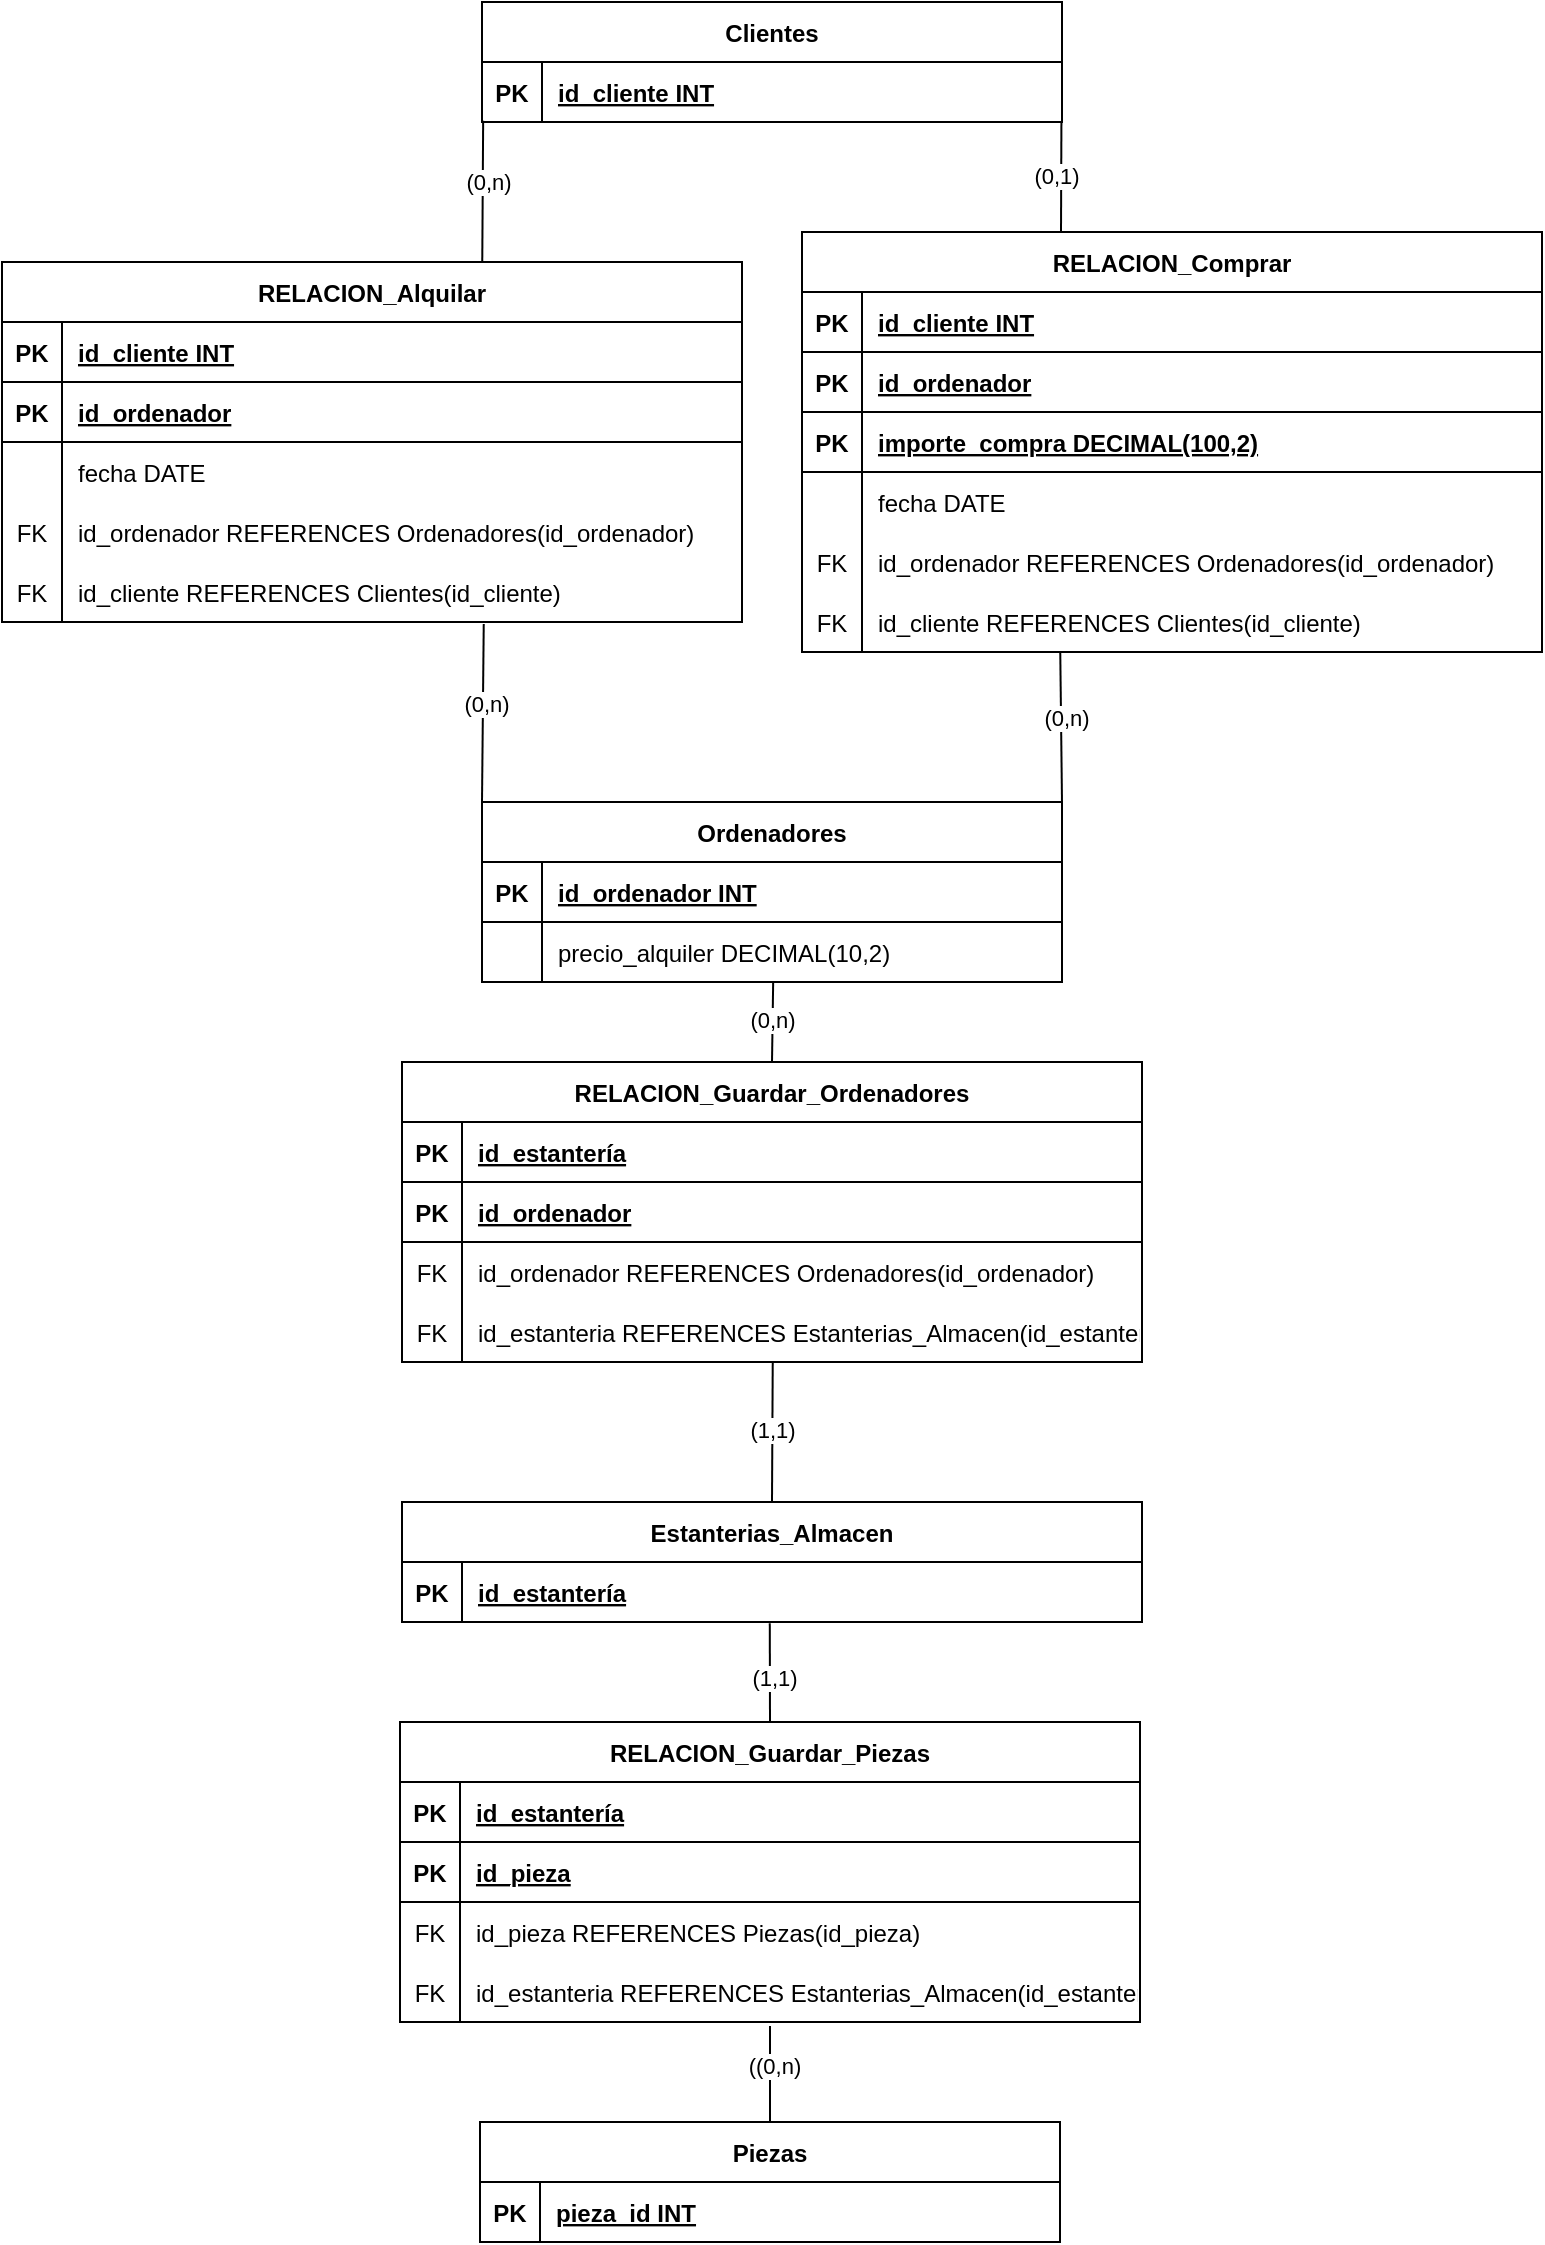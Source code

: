 <mxfile version="25.0.3">
  <diagram name="Página-1" id="g8KxGvYjqqYtCjzmc1vh">
    <mxGraphModel dx="674" dy="1104" grid="1" gridSize="10" guides="1" tooltips="1" connect="1" arrows="1" fold="1" page="1" pageScale="1" pageWidth="827" pageHeight="1169" math="0" shadow="0">
      <root>
        <mxCell id="0" />
        <mxCell id="1" parent="0" />
        <mxCell id="JWumA_KNnI-RMVCOwdaF-70" value="Ordenadores" style="shape=table;startSize=30;container=1;collapsible=1;childLayout=tableLayout;fixedRows=1;rowLines=0;fontStyle=1;align=center;resizeLast=1;" vertex="1" parent="1">
          <mxGeometry x="269" y="420" width="290" height="90" as="geometry" />
        </mxCell>
        <mxCell id="JWumA_KNnI-RMVCOwdaF-71" value="" style="shape=tableRow;horizontal=0;startSize=0;swimlaneHead=0;swimlaneBody=0;fillColor=none;collapsible=0;dropTarget=0;points=[[0,0.5],[1,0.5]];portConstraint=eastwest;strokeColor=inherit;top=0;left=0;right=0;bottom=1;" vertex="1" parent="JWumA_KNnI-RMVCOwdaF-70">
          <mxGeometry y="30" width="290" height="30" as="geometry" />
        </mxCell>
        <mxCell id="JWumA_KNnI-RMVCOwdaF-72" value="PK" style="shape=partialRectangle;overflow=hidden;connectable=0;fillColor=none;strokeColor=inherit;top=0;left=0;bottom=0;right=0;fontStyle=1;" vertex="1" parent="JWumA_KNnI-RMVCOwdaF-71">
          <mxGeometry width="30" height="30" as="geometry">
            <mxRectangle width="30" height="30" as="alternateBounds" />
          </mxGeometry>
        </mxCell>
        <mxCell id="JWumA_KNnI-RMVCOwdaF-73" value="id_ordenador INT" style="shape=partialRectangle;overflow=hidden;connectable=0;fillColor=none;align=left;strokeColor=inherit;top=0;left=0;bottom=0;right=0;spacingLeft=6;fontStyle=5;" vertex="1" parent="JWumA_KNnI-RMVCOwdaF-71">
          <mxGeometry x="30" width="260" height="30" as="geometry">
            <mxRectangle width="260" height="30" as="alternateBounds" />
          </mxGeometry>
        </mxCell>
        <mxCell id="JWumA_KNnI-RMVCOwdaF-167" style="shape=tableRow;horizontal=0;startSize=0;swimlaneHead=0;swimlaneBody=0;fillColor=none;collapsible=0;dropTarget=0;points=[[0,0.5],[1,0.5]];portConstraint=eastwest;strokeColor=inherit;top=0;left=0;right=0;bottom=1;" vertex="1" parent="JWumA_KNnI-RMVCOwdaF-70">
          <mxGeometry y="60" width="290" height="30" as="geometry" />
        </mxCell>
        <mxCell id="JWumA_KNnI-RMVCOwdaF-168" style="shape=partialRectangle;overflow=hidden;connectable=0;fillColor=none;strokeColor=inherit;top=0;left=0;bottom=0;right=0;fontStyle=1;" vertex="1" parent="JWumA_KNnI-RMVCOwdaF-167">
          <mxGeometry width="30" height="30" as="geometry">
            <mxRectangle width="30" height="30" as="alternateBounds" />
          </mxGeometry>
        </mxCell>
        <mxCell id="JWumA_KNnI-RMVCOwdaF-169" value="precio_alquiler DECIMAL(10,2)" style="shape=partialRectangle;overflow=hidden;connectable=0;fillColor=none;align=left;strokeColor=inherit;top=0;left=0;bottom=0;right=0;spacingLeft=6;fontStyle=0;" vertex="1" parent="JWumA_KNnI-RMVCOwdaF-167">
          <mxGeometry x="30" width="260" height="30" as="geometry">
            <mxRectangle width="260" height="30" as="alternateBounds" />
          </mxGeometry>
        </mxCell>
        <mxCell id="JWumA_KNnI-RMVCOwdaF-80" value="Clientes" style="shape=table;startSize=30;container=1;collapsible=1;childLayout=tableLayout;fixedRows=1;rowLines=0;fontStyle=1;align=center;resizeLast=1;" vertex="1" parent="1">
          <mxGeometry x="269" y="20" width="290" height="60" as="geometry" />
        </mxCell>
        <mxCell id="JWumA_KNnI-RMVCOwdaF-81" value="" style="shape=tableRow;horizontal=0;startSize=0;swimlaneHead=0;swimlaneBody=0;fillColor=none;collapsible=0;dropTarget=0;points=[[0,0.5],[1,0.5]];portConstraint=eastwest;strokeColor=inherit;top=0;left=0;right=0;bottom=1;" vertex="1" parent="JWumA_KNnI-RMVCOwdaF-80">
          <mxGeometry y="30" width="290" height="30" as="geometry" />
        </mxCell>
        <mxCell id="JWumA_KNnI-RMVCOwdaF-82" value="PK" style="shape=partialRectangle;overflow=hidden;connectable=0;fillColor=none;strokeColor=inherit;top=0;left=0;bottom=0;right=0;fontStyle=1;" vertex="1" parent="JWumA_KNnI-RMVCOwdaF-81">
          <mxGeometry width="30" height="30" as="geometry">
            <mxRectangle width="30" height="30" as="alternateBounds" />
          </mxGeometry>
        </mxCell>
        <mxCell id="JWumA_KNnI-RMVCOwdaF-83" value="id_cliente INT" style="shape=partialRectangle;overflow=hidden;connectable=0;fillColor=none;align=left;strokeColor=inherit;top=0;left=0;bottom=0;right=0;spacingLeft=6;fontStyle=5;" vertex="1" parent="JWumA_KNnI-RMVCOwdaF-81">
          <mxGeometry x="30" width="260" height="30" as="geometry">
            <mxRectangle width="260" height="30" as="alternateBounds" />
          </mxGeometry>
        </mxCell>
        <mxCell id="JWumA_KNnI-RMVCOwdaF-90" value="RELACION_Comprar" style="shape=table;startSize=30;container=1;collapsible=1;childLayout=tableLayout;fixedRows=1;rowLines=0;fontStyle=1;align=center;resizeLast=1;" vertex="1" parent="1">
          <mxGeometry x="429" y="135" width="370" height="210" as="geometry" />
        </mxCell>
        <mxCell id="JWumA_KNnI-RMVCOwdaF-91" value="" style="shape=tableRow;horizontal=0;startSize=0;swimlaneHead=0;swimlaneBody=0;fillColor=none;collapsible=0;dropTarget=0;points=[[0,0.5],[1,0.5]];portConstraint=eastwest;strokeColor=inherit;top=0;left=0;right=0;bottom=1;" vertex="1" parent="JWumA_KNnI-RMVCOwdaF-90">
          <mxGeometry y="30" width="370" height="30" as="geometry" />
        </mxCell>
        <mxCell id="JWumA_KNnI-RMVCOwdaF-92" value="PK" style="shape=partialRectangle;overflow=hidden;connectable=0;fillColor=none;strokeColor=inherit;top=0;left=0;bottom=0;right=0;fontStyle=1;" vertex="1" parent="JWumA_KNnI-RMVCOwdaF-91">
          <mxGeometry width="30" height="30" as="geometry">
            <mxRectangle width="30" height="30" as="alternateBounds" />
          </mxGeometry>
        </mxCell>
        <mxCell id="JWumA_KNnI-RMVCOwdaF-93" value="id_cliente INT" style="shape=partialRectangle;overflow=hidden;connectable=0;fillColor=none;align=left;strokeColor=inherit;top=0;left=0;bottom=0;right=0;spacingLeft=6;fontStyle=5;" vertex="1" parent="JWumA_KNnI-RMVCOwdaF-91">
          <mxGeometry x="30" width="340" height="30" as="geometry">
            <mxRectangle width="340" height="30" as="alternateBounds" />
          </mxGeometry>
        </mxCell>
        <mxCell id="JWumA_KNnI-RMVCOwdaF-100" style="shape=tableRow;horizontal=0;startSize=0;swimlaneHead=0;swimlaneBody=0;fillColor=none;collapsible=0;dropTarget=0;points=[[0,0.5],[1,0.5]];portConstraint=eastwest;strokeColor=inherit;top=0;left=0;right=0;bottom=1;" vertex="1" parent="JWumA_KNnI-RMVCOwdaF-90">
          <mxGeometry y="60" width="370" height="30" as="geometry" />
        </mxCell>
        <mxCell id="JWumA_KNnI-RMVCOwdaF-101" value="PK" style="shape=partialRectangle;overflow=hidden;connectable=0;fillColor=none;strokeColor=inherit;top=0;left=0;bottom=0;right=0;fontStyle=1;" vertex="1" parent="JWumA_KNnI-RMVCOwdaF-100">
          <mxGeometry width="30" height="30" as="geometry">
            <mxRectangle width="30" height="30" as="alternateBounds" />
          </mxGeometry>
        </mxCell>
        <mxCell id="JWumA_KNnI-RMVCOwdaF-102" value="id_ordenador" style="shape=partialRectangle;overflow=hidden;connectable=0;fillColor=none;align=left;strokeColor=inherit;top=0;left=0;bottom=0;right=0;spacingLeft=6;fontStyle=5;" vertex="1" parent="JWumA_KNnI-RMVCOwdaF-100">
          <mxGeometry x="30" width="340" height="30" as="geometry">
            <mxRectangle width="340" height="30" as="alternateBounds" />
          </mxGeometry>
        </mxCell>
        <mxCell id="JWumA_KNnI-RMVCOwdaF-132" style="shape=tableRow;horizontal=0;startSize=0;swimlaneHead=0;swimlaneBody=0;fillColor=none;collapsible=0;dropTarget=0;points=[[0,0.5],[1,0.5]];portConstraint=eastwest;strokeColor=inherit;top=0;left=0;right=0;bottom=1;" vertex="1" parent="JWumA_KNnI-RMVCOwdaF-90">
          <mxGeometry y="90" width="370" height="30" as="geometry" />
        </mxCell>
        <mxCell id="JWumA_KNnI-RMVCOwdaF-133" value="PK" style="shape=partialRectangle;overflow=hidden;connectable=0;fillColor=none;strokeColor=inherit;top=0;left=0;bottom=0;right=0;fontStyle=1;" vertex="1" parent="JWumA_KNnI-RMVCOwdaF-132">
          <mxGeometry width="30" height="30" as="geometry">
            <mxRectangle width="30" height="30" as="alternateBounds" />
          </mxGeometry>
        </mxCell>
        <mxCell id="JWumA_KNnI-RMVCOwdaF-134" value="importe_compra DECIMAL(100,2)" style="shape=partialRectangle;overflow=hidden;connectable=0;fillColor=none;align=left;strokeColor=inherit;top=0;left=0;bottom=0;right=0;spacingLeft=6;fontStyle=5;" vertex="1" parent="JWumA_KNnI-RMVCOwdaF-132">
          <mxGeometry x="30" width="340" height="30" as="geometry">
            <mxRectangle width="340" height="30" as="alternateBounds" />
          </mxGeometry>
        </mxCell>
        <mxCell id="JWumA_KNnI-RMVCOwdaF-94" value="" style="shape=tableRow;horizontal=0;startSize=0;swimlaneHead=0;swimlaneBody=0;fillColor=none;collapsible=0;dropTarget=0;points=[[0,0.5],[1,0.5]];portConstraint=eastwest;strokeColor=inherit;top=0;left=0;right=0;bottom=0;" vertex="1" parent="JWumA_KNnI-RMVCOwdaF-90">
          <mxGeometry y="120" width="370" height="30" as="geometry" />
        </mxCell>
        <mxCell id="JWumA_KNnI-RMVCOwdaF-95" value="" style="shape=partialRectangle;overflow=hidden;connectable=0;fillColor=none;strokeColor=inherit;top=0;left=0;bottom=0;right=0;" vertex="1" parent="JWumA_KNnI-RMVCOwdaF-94">
          <mxGeometry width="30" height="30" as="geometry">
            <mxRectangle width="30" height="30" as="alternateBounds" />
          </mxGeometry>
        </mxCell>
        <mxCell id="JWumA_KNnI-RMVCOwdaF-96" value="fecha DATE" style="shape=partialRectangle;overflow=hidden;connectable=0;fillColor=none;align=left;strokeColor=inherit;top=0;left=0;bottom=0;right=0;spacingLeft=6;" vertex="1" parent="JWumA_KNnI-RMVCOwdaF-94">
          <mxGeometry x="30" width="340" height="30" as="geometry">
            <mxRectangle width="340" height="30" as="alternateBounds" />
          </mxGeometry>
        </mxCell>
        <mxCell id="JWumA_KNnI-RMVCOwdaF-106" style="shape=tableRow;horizontal=0;startSize=0;swimlaneHead=0;swimlaneBody=0;fillColor=none;collapsible=0;dropTarget=0;points=[[0,0.5],[1,0.5]];portConstraint=eastwest;strokeColor=inherit;top=0;left=0;right=0;bottom=0;" vertex="1" parent="JWumA_KNnI-RMVCOwdaF-90">
          <mxGeometry y="150" width="370" height="30" as="geometry" />
        </mxCell>
        <mxCell id="JWumA_KNnI-RMVCOwdaF-107" value="FK" style="shape=partialRectangle;overflow=hidden;connectable=0;fillColor=none;strokeColor=inherit;top=0;left=0;bottom=0;right=0;" vertex="1" parent="JWumA_KNnI-RMVCOwdaF-106">
          <mxGeometry width="30" height="30" as="geometry">
            <mxRectangle width="30" height="30" as="alternateBounds" />
          </mxGeometry>
        </mxCell>
        <mxCell id="JWumA_KNnI-RMVCOwdaF-108" value="id_ordenador REFERENCES Ordenadores(id_ordenador)" style="shape=partialRectangle;overflow=hidden;connectable=0;fillColor=none;align=left;strokeColor=inherit;top=0;left=0;bottom=0;right=0;spacingLeft=6;" vertex="1" parent="JWumA_KNnI-RMVCOwdaF-106">
          <mxGeometry x="30" width="340" height="30" as="geometry">
            <mxRectangle width="340" height="30" as="alternateBounds" />
          </mxGeometry>
        </mxCell>
        <mxCell id="JWumA_KNnI-RMVCOwdaF-103" style="shape=tableRow;horizontal=0;startSize=0;swimlaneHead=0;swimlaneBody=0;fillColor=none;collapsible=0;dropTarget=0;points=[[0,0.5],[1,0.5]];portConstraint=eastwest;strokeColor=inherit;top=0;left=0;right=0;bottom=0;" vertex="1" parent="JWumA_KNnI-RMVCOwdaF-90">
          <mxGeometry y="180" width="370" height="30" as="geometry" />
        </mxCell>
        <mxCell id="JWumA_KNnI-RMVCOwdaF-104" value="FK" style="shape=partialRectangle;overflow=hidden;connectable=0;fillColor=none;strokeColor=inherit;top=0;left=0;bottom=0;right=0;" vertex="1" parent="JWumA_KNnI-RMVCOwdaF-103">
          <mxGeometry width="30" height="30" as="geometry">
            <mxRectangle width="30" height="30" as="alternateBounds" />
          </mxGeometry>
        </mxCell>
        <mxCell id="JWumA_KNnI-RMVCOwdaF-105" value="id_cliente REFERENCES Clientes(id_cliente)" style="shape=partialRectangle;overflow=hidden;connectable=0;fillColor=none;align=left;strokeColor=inherit;top=0;left=0;bottom=0;right=0;spacingLeft=6;" vertex="1" parent="JWumA_KNnI-RMVCOwdaF-103">
          <mxGeometry x="30" width="340" height="30" as="geometry">
            <mxRectangle width="340" height="30" as="alternateBounds" />
          </mxGeometry>
        </mxCell>
        <mxCell id="JWumA_KNnI-RMVCOwdaF-109" value="RELACION_Alquilar" style="shape=table;startSize=30;container=1;collapsible=1;childLayout=tableLayout;fixedRows=1;rowLines=0;fontStyle=1;align=center;resizeLast=1;" vertex="1" parent="1">
          <mxGeometry x="29" y="150" width="370" height="180" as="geometry" />
        </mxCell>
        <mxCell id="JWumA_KNnI-RMVCOwdaF-110" value="" style="shape=tableRow;horizontal=0;startSize=0;swimlaneHead=0;swimlaneBody=0;fillColor=none;collapsible=0;dropTarget=0;points=[[0,0.5],[1,0.5]];portConstraint=eastwest;strokeColor=inherit;top=0;left=0;right=0;bottom=1;" vertex="1" parent="JWumA_KNnI-RMVCOwdaF-109">
          <mxGeometry y="30" width="370" height="30" as="geometry" />
        </mxCell>
        <mxCell id="JWumA_KNnI-RMVCOwdaF-111" value="PK" style="shape=partialRectangle;overflow=hidden;connectable=0;fillColor=none;strokeColor=inherit;top=0;left=0;bottom=0;right=0;fontStyle=1;" vertex="1" parent="JWumA_KNnI-RMVCOwdaF-110">
          <mxGeometry width="30" height="30" as="geometry">
            <mxRectangle width="30" height="30" as="alternateBounds" />
          </mxGeometry>
        </mxCell>
        <mxCell id="JWumA_KNnI-RMVCOwdaF-112" value="id_cliente INT" style="shape=partialRectangle;overflow=hidden;connectable=0;fillColor=none;align=left;strokeColor=inherit;top=0;left=0;bottom=0;right=0;spacingLeft=6;fontStyle=5;" vertex="1" parent="JWumA_KNnI-RMVCOwdaF-110">
          <mxGeometry x="30" width="340" height="30" as="geometry">
            <mxRectangle width="340" height="30" as="alternateBounds" />
          </mxGeometry>
        </mxCell>
        <mxCell id="JWumA_KNnI-RMVCOwdaF-113" style="shape=tableRow;horizontal=0;startSize=0;swimlaneHead=0;swimlaneBody=0;fillColor=none;collapsible=0;dropTarget=0;points=[[0,0.5],[1,0.5]];portConstraint=eastwest;strokeColor=inherit;top=0;left=0;right=0;bottom=1;" vertex="1" parent="JWumA_KNnI-RMVCOwdaF-109">
          <mxGeometry y="60" width="370" height="30" as="geometry" />
        </mxCell>
        <mxCell id="JWumA_KNnI-RMVCOwdaF-114" value="PK" style="shape=partialRectangle;overflow=hidden;connectable=0;fillColor=none;strokeColor=inherit;top=0;left=0;bottom=0;right=0;fontStyle=1;" vertex="1" parent="JWumA_KNnI-RMVCOwdaF-113">
          <mxGeometry width="30" height="30" as="geometry">
            <mxRectangle width="30" height="30" as="alternateBounds" />
          </mxGeometry>
        </mxCell>
        <mxCell id="JWumA_KNnI-RMVCOwdaF-115" value="id_ordenador" style="shape=partialRectangle;overflow=hidden;connectable=0;fillColor=none;align=left;strokeColor=inherit;top=0;left=0;bottom=0;right=0;spacingLeft=6;fontStyle=5;" vertex="1" parent="JWumA_KNnI-RMVCOwdaF-113">
          <mxGeometry x="30" width="340" height="30" as="geometry">
            <mxRectangle width="340" height="30" as="alternateBounds" />
          </mxGeometry>
        </mxCell>
        <mxCell id="JWumA_KNnI-RMVCOwdaF-116" value="" style="shape=tableRow;horizontal=0;startSize=0;swimlaneHead=0;swimlaneBody=0;fillColor=none;collapsible=0;dropTarget=0;points=[[0,0.5],[1,0.5]];portConstraint=eastwest;strokeColor=inherit;top=0;left=0;right=0;bottom=0;" vertex="1" parent="JWumA_KNnI-RMVCOwdaF-109">
          <mxGeometry y="90" width="370" height="30" as="geometry" />
        </mxCell>
        <mxCell id="JWumA_KNnI-RMVCOwdaF-117" value="" style="shape=partialRectangle;overflow=hidden;connectable=0;fillColor=none;strokeColor=inherit;top=0;left=0;bottom=0;right=0;" vertex="1" parent="JWumA_KNnI-RMVCOwdaF-116">
          <mxGeometry width="30" height="30" as="geometry">
            <mxRectangle width="30" height="30" as="alternateBounds" />
          </mxGeometry>
        </mxCell>
        <mxCell id="JWumA_KNnI-RMVCOwdaF-118" value="fecha DATE" style="shape=partialRectangle;overflow=hidden;connectable=0;fillColor=none;align=left;strokeColor=inherit;top=0;left=0;bottom=0;right=0;spacingLeft=6;" vertex="1" parent="JWumA_KNnI-RMVCOwdaF-116">
          <mxGeometry x="30" width="340" height="30" as="geometry">
            <mxRectangle width="340" height="30" as="alternateBounds" />
          </mxGeometry>
        </mxCell>
        <mxCell id="JWumA_KNnI-RMVCOwdaF-119" style="shape=tableRow;horizontal=0;startSize=0;swimlaneHead=0;swimlaneBody=0;fillColor=none;collapsible=0;dropTarget=0;points=[[0,0.5],[1,0.5]];portConstraint=eastwest;strokeColor=inherit;top=0;left=0;right=0;bottom=0;" vertex="1" parent="JWumA_KNnI-RMVCOwdaF-109">
          <mxGeometry y="120" width="370" height="30" as="geometry" />
        </mxCell>
        <mxCell id="JWumA_KNnI-RMVCOwdaF-120" value="FK" style="shape=partialRectangle;overflow=hidden;connectable=0;fillColor=none;strokeColor=inherit;top=0;left=0;bottom=0;right=0;" vertex="1" parent="JWumA_KNnI-RMVCOwdaF-119">
          <mxGeometry width="30" height="30" as="geometry">
            <mxRectangle width="30" height="30" as="alternateBounds" />
          </mxGeometry>
        </mxCell>
        <mxCell id="JWumA_KNnI-RMVCOwdaF-121" value="id_ordenador REFERENCES Ordenadores(id_ordenador)" style="shape=partialRectangle;overflow=hidden;connectable=0;fillColor=none;align=left;strokeColor=inherit;top=0;left=0;bottom=0;right=0;spacingLeft=6;" vertex="1" parent="JWumA_KNnI-RMVCOwdaF-119">
          <mxGeometry x="30" width="340" height="30" as="geometry">
            <mxRectangle width="340" height="30" as="alternateBounds" />
          </mxGeometry>
        </mxCell>
        <mxCell id="JWumA_KNnI-RMVCOwdaF-122" style="shape=tableRow;horizontal=0;startSize=0;swimlaneHead=0;swimlaneBody=0;fillColor=none;collapsible=0;dropTarget=0;points=[[0,0.5],[1,0.5]];portConstraint=eastwest;strokeColor=inherit;top=0;left=0;right=0;bottom=0;" vertex="1" parent="JWumA_KNnI-RMVCOwdaF-109">
          <mxGeometry y="150" width="370" height="30" as="geometry" />
        </mxCell>
        <mxCell id="JWumA_KNnI-RMVCOwdaF-123" value="FK" style="shape=partialRectangle;overflow=hidden;connectable=0;fillColor=none;strokeColor=inherit;top=0;left=0;bottom=0;right=0;" vertex="1" parent="JWumA_KNnI-RMVCOwdaF-122">
          <mxGeometry width="30" height="30" as="geometry">
            <mxRectangle width="30" height="30" as="alternateBounds" />
          </mxGeometry>
        </mxCell>
        <mxCell id="JWumA_KNnI-RMVCOwdaF-124" value="id_cliente REFERENCES Clientes(id_cliente)" style="shape=partialRectangle;overflow=hidden;connectable=0;fillColor=none;align=left;strokeColor=inherit;top=0;left=0;bottom=0;right=0;spacingLeft=6;" vertex="1" parent="JWumA_KNnI-RMVCOwdaF-122">
          <mxGeometry x="30" width="340" height="30" as="geometry">
            <mxRectangle width="340" height="30" as="alternateBounds" />
          </mxGeometry>
        </mxCell>
        <mxCell id="JWumA_KNnI-RMVCOwdaF-125" value="" style="endArrow=none;html=1;rounded=0;entryX=0.002;entryY=0.978;entryDx=0;entryDy=0;entryPerimeter=0;exitX=0.649;exitY=0;exitDx=0;exitDy=0;exitPerimeter=0;" edge="1" parent="1" source="JWumA_KNnI-RMVCOwdaF-109" target="JWumA_KNnI-RMVCOwdaF-81">
          <mxGeometry width="50" height="50" relative="1" as="geometry">
            <mxPoint x="265" y="180" as="sourcePoint" />
            <mxPoint x="229" y="-10" as="targetPoint" />
          </mxGeometry>
        </mxCell>
        <mxCell id="JWumA_KNnI-RMVCOwdaF-319" value="(0,n)" style="edgeLabel;html=1;align=center;verticalAlign=middle;resizable=0;points=[];" vertex="1" connectable="0" parent="JWumA_KNnI-RMVCOwdaF-125">
          <mxGeometry x="0.128" y="-2" relative="1" as="geometry">
            <mxPoint as="offset" />
          </mxGeometry>
        </mxCell>
        <mxCell id="JWumA_KNnI-RMVCOwdaF-126" value="" style="endArrow=none;html=1;rounded=0;entryX=0.999;entryY=1.003;entryDx=0;entryDy=0;entryPerimeter=0;exitX=0.35;exitY=0.001;exitDx=0;exitDy=0;exitPerimeter=0;" edge="1" parent="1" source="JWumA_KNnI-RMVCOwdaF-90" target="JWumA_KNnI-RMVCOwdaF-81">
          <mxGeometry width="50" height="50" relative="1" as="geometry">
            <mxPoint x="569" y="200" as="sourcePoint" />
            <mxPoint x="569" y="-31" as="targetPoint" />
          </mxGeometry>
        </mxCell>
        <mxCell id="JWumA_KNnI-RMVCOwdaF-320" value="(0,1)" style="edgeLabel;html=1;align=center;verticalAlign=middle;resizable=0;points=[];" vertex="1" connectable="0" parent="JWumA_KNnI-RMVCOwdaF-126">
          <mxGeometry x="0.049" y="3" relative="1" as="geometry">
            <mxPoint y="1" as="offset" />
          </mxGeometry>
        </mxCell>
        <mxCell id="JWumA_KNnI-RMVCOwdaF-127" value="" style="endArrow=none;html=1;rounded=0;entryX=0.349;entryY=0.999;entryDx=0;entryDy=0;entryPerimeter=0;exitX=1;exitY=0;exitDx=0;exitDy=0;" edge="1" parent="1" source="JWumA_KNnI-RMVCOwdaF-70" target="JWumA_KNnI-RMVCOwdaF-103">
          <mxGeometry width="50" height="50" relative="1" as="geometry">
            <mxPoint x="558" y="601" as="sourcePoint" />
            <mxPoint x="558" y="370" as="targetPoint" />
          </mxGeometry>
        </mxCell>
        <mxCell id="JWumA_KNnI-RMVCOwdaF-322" value="(0,n)" style="edgeLabel;html=1;align=center;verticalAlign=middle;resizable=0;points=[];" vertex="1" connectable="0" parent="JWumA_KNnI-RMVCOwdaF-127">
          <mxGeometry x="0.117" y="-2" relative="1" as="geometry">
            <mxPoint as="offset" />
          </mxGeometry>
        </mxCell>
        <mxCell id="JWumA_KNnI-RMVCOwdaF-128" value="" style="endArrow=none;html=1;rounded=0;exitX=0;exitY=0;exitDx=0;exitDy=0;entryX=0.651;entryY=1.033;entryDx=0;entryDy=0;entryPerimeter=0;" edge="1" parent="1" source="JWumA_KNnI-RMVCOwdaF-70" target="JWumA_KNnI-RMVCOwdaF-122">
          <mxGeometry width="50" height="50" relative="1" as="geometry">
            <mxPoint x="279" y="611" as="sourcePoint" />
            <mxPoint x="269" y="370" as="targetPoint" />
          </mxGeometry>
        </mxCell>
        <mxCell id="JWumA_KNnI-RMVCOwdaF-321" value="(0,n)" style="edgeLabel;html=1;align=center;verticalAlign=middle;resizable=0;points=[];" vertex="1" connectable="0" parent="JWumA_KNnI-RMVCOwdaF-128">
          <mxGeometry x="0.101" y="-1" relative="1" as="geometry">
            <mxPoint as="offset" />
          </mxGeometry>
        </mxCell>
        <mxCell id="JWumA_KNnI-RMVCOwdaF-170" value="Estanterias_Almacen" style="shape=table;startSize=30;container=1;collapsible=1;childLayout=tableLayout;fixedRows=1;rowLines=0;fontStyle=1;align=center;resizeLast=1;" vertex="1" parent="1">
          <mxGeometry x="229" y="770" width="370" height="60" as="geometry" />
        </mxCell>
        <mxCell id="JWumA_KNnI-RMVCOwdaF-171" value="" style="shape=tableRow;horizontal=0;startSize=0;swimlaneHead=0;swimlaneBody=0;fillColor=none;collapsible=0;dropTarget=0;points=[[0,0.5],[1,0.5]];portConstraint=eastwest;strokeColor=inherit;top=0;left=0;right=0;bottom=1;" vertex="1" parent="JWumA_KNnI-RMVCOwdaF-170">
          <mxGeometry y="30" width="370" height="30" as="geometry" />
        </mxCell>
        <mxCell id="JWumA_KNnI-RMVCOwdaF-172" value="PK" style="shape=partialRectangle;overflow=hidden;connectable=0;fillColor=none;strokeColor=inherit;top=0;left=0;bottom=0;right=0;fontStyle=1;" vertex="1" parent="JWumA_KNnI-RMVCOwdaF-171">
          <mxGeometry width="30" height="30" as="geometry">
            <mxRectangle width="30" height="30" as="alternateBounds" />
          </mxGeometry>
        </mxCell>
        <mxCell id="JWumA_KNnI-RMVCOwdaF-173" value="id_estantería" style="shape=partialRectangle;overflow=hidden;connectable=0;fillColor=none;align=left;strokeColor=inherit;top=0;left=0;bottom=0;right=0;spacingLeft=6;fontStyle=5;" vertex="1" parent="JWumA_KNnI-RMVCOwdaF-171">
          <mxGeometry x="30" width="340" height="30" as="geometry">
            <mxRectangle width="340" height="30" as="alternateBounds" />
          </mxGeometry>
        </mxCell>
        <mxCell id="JWumA_KNnI-RMVCOwdaF-187" value="RELACION_Guardar_Ordenadores" style="shape=table;startSize=30;container=1;collapsible=1;childLayout=tableLayout;fixedRows=1;rowLines=0;fontStyle=1;align=center;resizeLast=1;" vertex="1" parent="1">
          <mxGeometry x="229" y="550" width="370" height="150" as="geometry" />
        </mxCell>
        <mxCell id="JWumA_KNnI-RMVCOwdaF-188" value="" style="shape=tableRow;horizontal=0;startSize=0;swimlaneHead=0;swimlaneBody=0;fillColor=none;collapsible=0;dropTarget=0;points=[[0,0.5],[1,0.5]];portConstraint=eastwest;strokeColor=inherit;top=0;left=0;right=0;bottom=1;" vertex="1" parent="JWumA_KNnI-RMVCOwdaF-187">
          <mxGeometry y="30" width="370" height="30" as="geometry" />
        </mxCell>
        <mxCell id="JWumA_KNnI-RMVCOwdaF-189" value="PK" style="shape=partialRectangle;overflow=hidden;connectable=0;fillColor=none;strokeColor=inherit;top=0;left=0;bottom=0;right=0;fontStyle=1;" vertex="1" parent="JWumA_KNnI-RMVCOwdaF-188">
          <mxGeometry width="30" height="30" as="geometry">
            <mxRectangle width="30" height="30" as="alternateBounds" />
          </mxGeometry>
        </mxCell>
        <mxCell id="JWumA_KNnI-RMVCOwdaF-190" value="id_estantería" style="shape=partialRectangle;overflow=hidden;connectable=0;fillColor=none;align=left;strokeColor=inherit;top=0;left=0;bottom=0;right=0;spacingLeft=6;fontStyle=5;" vertex="1" parent="JWumA_KNnI-RMVCOwdaF-188">
          <mxGeometry x="30" width="340" height="30" as="geometry">
            <mxRectangle width="340" height="30" as="alternateBounds" />
          </mxGeometry>
        </mxCell>
        <mxCell id="JWumA_KNnI-RMVCOwdaF-200" style="shape=tableRow;horizontal=0;startSize=0;swimlaneHead=0;swimlaneBody=0;fillColor=none;collapsible=0;dropTarget=0;points=[[0,0.5],[1,0.5]];portConstraint=eastwest;strokeColor=inherit;top=0;left=0;right=0;bottom=1;" vertex="1" parent="JWumA_KNnI-RMVCOwdaF-187">
          <mxGeometry y="60" width="370" height="30" as="geometry" />
        </mxCell>
        <mxCell id="JWumA_KNnI-RMVCOwdaF-201" value="PK" style="shape=partialRectangle;overflow=hidden;connectable=0;fillColor=none;strokeColor=inherit;top=0;left=0;bottom=0;right=0;fontStyle=1;" vertex="1" parent="JWumA_KNnI-RMVCOwdaF-200">
          <mxGeometry width="30" height="30" as="geometry">
            <mxRectangle width="30" height="30" as="alternateBounds" />
          </mxGeometry>
        </mxCell>
        <mxCell id="JWumA_KNnI-RMVCOwdaF-202" value="id_ordenador" style="shape=partialRectangle;overflow=hidden;connectable=0;fillColor=none;align=left;strokeColor=inherit;top=0;left=0;bottom=0;right=0;spacingLeft=6;fontStyle=5;" vertex="1" parent="JWumA_KNnI-RMVCOwdaF-200">
          <mxGeometry x="30" width="340" height="30" as="geometry">
            <mxRectangle width="340" height="30" as="alternateBounds" />
          </mxGeometry>
        </mxCell>
        <mxCell id="JWumA_KNnI-RMVCOwdaF-194" style="shape=tableRow;horizontal=0;startSize=0;swimlaneHead=0;swimlaneBody=0;fillColor=none;collapsible=0;dropTarget=0;points=[[0,0.5],[1,0.5]];portConstraint=eastwest;strokeColor=inherit;top=0;left=0;right=0;bottom=0;" vertex="1" parent="JWumA_KNnI-RMVCOwdaF-187">
          <mxGeometry y="90" width="370" height="30" as="geometry" />
        </mxCell>
        <mxCell id="JWumA_KNnI-RMVCOwdaF-195" value="FK" style="shape=partialRectangle;overflow=hidden;connectable=0;fillColor=none;strokeColor=inherit;top=0;left=0;bottom=0;right=0;" vertex="1" parent="JWumA_KNnI-RMVCOwdaF-194">
          <mxGeometry width="30" height="30" as="geometry">
            <mxRectangle width="30" height="30" as="alternateBounds" />
          </mxGeometry>
        </mxCell>
        <mxCell id="JWumA_KNnI-RMVCOwdaF-196" value="id_ordenador REFERENCES Ordenadores(id_ordenador)" style="shape=partialRectangle;overflow=hidden;connectable=0;fillColor=none;align=left;strokeColor=inherit;top=0;left=0;bottom=0;right=0;spacingLeft=6;" vertex="1" parent="JWumA_KNnI-RMVCOwdaF-194">
          <mxGeometry x="30" width="340" height="30" as="geometry">
            <mxRectangle width="340" height="30" as="alternateBounds" />
          </mxGeometry>
        </mxCell>
        <mxCell id="JWumA_KNnI-RMVCOwdaF-197" style="shape=tableRow;horizontal=0;startSize=0;swimlaneHead=0;swimlaneBody=0;fillColor=none;collapsible=0;dropTarget=0;points=[[0,0.5],[1,0.5]];portConstraint=eastwest;strokeColor=inherit;top=0;left=0;right=0;bottom=0;" vertex="1" parent="JWumA_KNnI-RMVCOwdaF-187">
          <mxGeometry y="120" width="370" height="30" as="geometry" />
        </mxCell>
        <mxCell id="JWumA_KNnI-RMVCOwdaF-198" value="FK" style="shape=partialRectangle;overflow=hidden;connectable=0;fillColor=none;strokeColor=inherit;top=0;left=0;bottom=0;right=0;" vertex="1" parent="JWumA_KNnI-RMVCOwdaF-197">
          <mxGeometry width="30" height="30" as="geometry">
            <mxRectangle width="30" height="30" as="alternateBounds" />
          </mxGeometry>
        </mxCell>
        <mxCell id="JWumA_KNnI-RMVCOwdaF-199" value="id_estanteria REFERENCES Estanterias_Almacen(id_estanteria)" style="shape=partialRectangle;overflow=hidden;connectable=0;fillColor=none;align=left;strokeColor=inherit;top=0;left=0;bottom=0;right=0;spacingLeft=6;" vertex="1" parent="JWumA_KNnI-RMVCOwdaF-197">
          <mxGeometry x="30" width="340" height="30" as="geometry">
            <mxRectangle width="340" height="30" as="alternateBounds" />
          </mxGeometry>
        </mxCell>
        <mxCell id="JWumA_KNnI-RMVCOwdaF-278" value="Piezas" style="shape=table;startSize=30;container=1;collapsible=1;childLayout=tableLayout;fixedRows=1;rowLines=0;fontStyle=1;align=center;resizeLast=1;" vertex="1" parent="1">
          <mxGeometry x="268" y="1080" width="290" height="60" as="geometry" />
        </mxCell>
        <mxCell id="JWumA_KNnI-RMVCOwdaF-279" value="" style="shape=tableRow;horizontal=0;startSize=0;swimlaneHead=0;swimlaneBody=0;fillColor=none;collapsible=0;dropTarget=0;points=[[0,0.5],[1,0.5]];portConstraint=eastwest;strokeColor=inherit;top=0;left=0;right=0;bottom=1;" vertex="1" parent="JWumA_KNnI-RMVCOwdaF-278">
          <mxGeometry y="30" width="290" height="30" as="geometry" />
        </mxCell>
        <mxCell id="JWumA_KNnI-RMVCOwdaF-280" value="PK" style="shape=partialRectangle;overflow=hidden;connectable=0;fillColor=none;strokeColor=inherit;top=0;left=0;bottom=0;right=0;fontStyle=1;" vertex="1" parent="JWumA_KNnI-RMVCOwdaF-279">
          <mxGeometry width="30" height="30" as="geometry">
            <mxRectangle width="30" height="30" as="alternateBounds" />
          </mxGeometry>
        </mxCell>
        <mxCell id="JWumA_KNnI-RMVCOwdaF-281" value="pieza_id INT" style="shape=partialRectangle;overflow=hidden;connectable=0;fillColor=none;align=left;strokeColor=inherit;top=0;left=0;bottom=0;right=0;spacingLeft=6;fontStyle=5;" vertex="1" parent="JWumA_KNnI-RMVCOwdaF-279">
          <mxGeometry x="30" width="260" height="30" as="geometry">
            <mxRectangle width="260" height="30" as="alternateBounds" />
          </mxGeometry>
        </mxCell>
        <mxCell id="JWumA_KNnI-RMVCOwdaF-302" value="RELACION_Guardar_Piezas" style="shape=table;startSize=30;container=1;collapsible=1;childLayout=tableLayout;fixedRows=1;rowLines=0;fontStyle=1;align=center;resizeLast=1;" vertex="1" parent="1">
          <mxGeometry x="228" y="880" width="370" height="150" as="geometry" />
        </mxCell>
        <mxCell id="JWumA_KNnI-RMVCOwdaF-303" value="" style="shape=tableRow;horizontal=0;startSize=0;swimlaneHead=0;swimlaneBody=0;fillColor=none;collapsible=0;dropTarget=0;points=[[0,0.5],[1,0.5]];portConstraint=eastwest;strokeColor=inherit;top=0;left=0;right=0;bottom=1;" vertex="1" parent="JWumA_KNnI-RMVCOwdaF-302">
          <mxGeometry y="30" width="370" height="30" as="geometry" />
        </mxCell>
        <mxCell id="JWumA_KNnI-RMVCOwdaF-304" value="PK" style="shape=partialRectangle;overflow=hidden;connectable=0;fillColor=none;strokeColor=inherit;top=0;left=0;bottom=0;right=0;fontStyle=1;" vertex="1" parent="JWumA_KNnI-RMVCOwdaF-303">
          <mxGeometry width="30" height="30" as="geometry">
            <mxRectangle width="30" height="30" as="alternateBounds" />
          </mxGeometry>
        </mxCell>
        <mxCell id="JWumA_KNnI-RMVCOwdaF-305" value="id_estantería" style="shape=partialRectangle;overflow=hidden;connectable=0;fillColor=none;align=left;strokeColor=inherit;top=0;left=0;bottom=0;right=0;spacingLeft=6;fontStyle=5;" vertex="1" parent="JWumA_KNnI-RMVCOwdaF-303">
          <mxGeometry x="30" width="340" height="30" as="geometry">
            <mxRectangle width="340" height="30" as="alternateBounds" />
          </mxGeometry>
        </mxCell>
        <mxCell id="JWumA_KNnI-RMVCOwdaF-306" style="shape=tableRow;horizontal=0;startSize=0;swimlaneHead=0;swimlaneBody=0;fillColor=none;collapsible=0;dropTarget=0;points=[[0,0.5],[1,0.5]];portConstraint=eastwest;strokeColor=inherit;top=0;left=0;right=0;bottom=1;" vertex="1" parent="JWumA_KNnI-RMVCOwdaF-302">
          <mxGeometry y="60" width="370" height="30" as="geometry" />
        </mxCell>
        <mxCell id="JWumA_KNnI-RMVCOwdaF-307" value="PK" style="shape=partialRectangle;overflow=hidden;connectable=0;fillColor=none;strokeColor=inherit;top=0;left=0;bottom=0;right=0;fontStyle=1;" vertex="1" parent="JWumA_KNnI-RMVCOwdaF-306">
          <mxGeometry width="30" height="30" as="geometry">
            <mxRectangle width="30" height="30" as="alternateBounds" />
          </mxGeometry>
        </mxCell>
        <mxCell id="JWumA_KNnI-RMVCOwdaF-308" value="id_pieza" style="shape=partialRectangle;overflow=hidden;connectable=0;fillColor=none;align=left;strokeColor=inherit;top=0;left=0;bottom=0;right=0;spacingLeft=6;fontStyle=5;" vertex="1" parent="JWumA_KNnI-RMVCOwdaF-306">
          <mxGeometry x="30" width="340" height="30" as="geometry">
            <mxRectangle width="340" height="30" as="alternateBounds" />
          </mxGeometry>
        </mxCell>
        <mxCell id="JWumA_KNnI-RMVCOwdaF-309" style="shape=tableRow;horizontal=0;startSize=0;swimlaneHead=0;swimlaneBody=0;fillColor=none;collapsible=0;dropTarget=0;points=[[0,0.5],[1,0.5]];portConstraint=eastwest;strokeColor=inherit;top=0;left=0;right=0;bottom=0;" vertex="1" parent="JWumA_KNnI-RMVCOwdaF-302">
          <mxGeometry y="90" width="370" height="30" as="geometry" />
        </mxCell>
        <mxCell id="JWumA_KNnI-RMVCOwdaF-310" value="FK" style="shape=partialRectangle;overflow=hidden;connectable=0;fillColor=none;strokeColor=inherit;top=0;left=0;bottom=0;right=0;" vertex="1" parent="JWumA_KNnI-RMVCOwdaF-309">
          <mxGeometry width="30" height="30" as="geometry">
            <mxRectangle width="30" height="30" as="alternateBounds" />
          </mxGeometry>
        </mxCell>
        <mxCell id="JWumA_KNnI-RMVCOwdaF-311" value="id_pieza REFERENCES Piezas(id_pieza)" style="shape=partialRectangle;overflow=hidden;connectable=0;fillColor=none;align=left;strokeColor=inherit;top=0;left=0;bottom=0;right=0;spacingLeft=6;" vertex="1" parent="JWumA_KNnI-RMVCOwdaF-309">
          <mxGeometry x="30" width="340" height="30" as="geometry">
            <mxRectangle width="340" height="30" as="alternateBounds" />
          </mxGeometry>
        </mxCell>
        <mxCell id="JWumA_KNnI-RMVCOwdaF-312" style="shape=tableRow;horizontal=0;startSize=0;swimlaneHead=0;swimlaneBody=0;fillColor=none;collapsible=0;dropTarget=0;points=[[0,0.5],[1,0.5]];portConstraint=eastwest;strokeColor=inherit;top=0;left=0;right=0;bottom=0;" vertex="1" parent="JWumA_KNnI-RMVCOwdaF-302">
          <mxGeometry y="120" width="370" height="30" as="geometry" />
        </mxCell>
        <mxCell id="JWumA_KNnI-RMVCOwdaF-313" value="FK" style="shape=partialRectangle;overflow=hidden;connectable=0;fillColor=none;strokeColor=inherit;top=0;left=0;bottom=0;right=0;" vertex="1" parent="JWumA_KNnI-RMVCOwdaF-312">
          <mxGeometry width="30" height="30" as="geometry">
            <mxRectangle width="30" height="30" as="alternateBounds" />
          </mxGeometry>
        </mxCell>
        <mxCell id="JWumA_KNnI-RMVCOwdaF-314" value="id_estanteria REFERENCES Estanterias_Almacen(id_estanteria)" style="shape=partialRectangle;overflow=hidden;connectable=0;fillColor=none;align=left;strokeColor=inherit;top=0;left=0;bottom=0;right=0;spacingLeft=6;" vertex="1" parent="JWumA_KNnI-RMVCOwdaF-312">
          <mxGeometry x="30" width="340" height="30" as="geometry">
            <mxRectangle width="340" height="30" as="alternateBounds" />
          </mxGeometry>
        </mxCell>
        <mxCell id="JWumA_KNnI-RMVCOwdaF-315" value="" style="endArrow=none;html=1;rounded=0;exitX=0.5;exitY=0;exitDx=0;exitDy=0;" edge="1" parent="1" source="JWumA_KNnI-RMVCOwdaF-278">
          <mxGeometry width="50" height="50" relative="1" as="geometry">
            <mxPoint x="400" y="1100" as="sourcePoint" />
            <mxPoint x="413" y="1032" as="targetPoint" />
          </mxGeometry>
        </mxCell>
        <mxCell id="JWumA_KNnI-RMVCOwdaF-327" value="((0,n)" style="edgeLabel;html=1;align=center;verticalAlign=middle;resizable=0;points=[];" vertex="1" connectable="0" parent="JWumA_KNnI-RMVCOwdaF-315">
          <mxGeometry x="0.179" y="-2" relative="1" as="geometry">
            <mxPoint as="offset" />
          </mxGeometry>
        </mxCell>
        <mxCell id="JWumA_KNnI-RMVCOwdaF-316" value="" style="endArrow=none;html=1;rounded=0;exitX=0.5;exitY=0;exitDx=0;exitDy=0;entryX=0.497;entryY=1.022;entryDx=0;entryDy=0;entryPerimeter=0;" edge="1" parent="1" source="JWumA_KNnI-RMVCOwdaF-302" target="JWumA_KNnI-RMVCOwdaF-171">
          <mxGeometry width="50" height="50" relative="1" as="geometry">
            <mxPoint x="400" y="910" as="sourcePoint" />
            <mxPoint x="411" y="832" as="targetPoint" />
          </mxGeometry>
        </mxCell>
        <mxCell id="JWumA_KNnI-RMVCOwdaF-326" value="(1,1)" style="edgeLabel;html=1;align=center;verticalAlign=middle;resizable=0;points=[];" vertex="1" connectable="0" parent="JWumA_KNnI-RMVCOwdaF-316">
          <mxGeometry x="-0.085" y="-2" relative="1" as="geometry">
            <mxPoint as="offset" />
          </mxGeometry>
        </mxCell>
        <mxCell id="JWumA_KNnI-RMVCOwdaF-317" value="" style="endArrow=none;html=1;rounded=0;exitX=0.5;exitY=0;exitDx=0;exitDy=0;entryX=0.501;entryY=0.993;entryDx=0;entryDy=0;entryPerimeter=0;" edge="1" parent="1" source="JWumA_KNnI-RMVCOwdaF-170" target="JWumA_KNnI-RMVCOwdaF-197">
          <mxGeometry width="50" height="50" relative="1" as="geometry">
            <mxPoint x="400" y="759" as="sourcePoint" />
            <mxPoint x="410" y="710" as="targetPoint" />
          </mxGeometry>
        </mxCell>
        <mxCell id="JWumA_KNnI-RMVCOwdaF-325" value="(1,1)" style="edgeLabel;html=1;align=center;verticalAlign=middle;resizable=0;points=[];" vertex="1" connectable="0" parent="JWumA_KNnI-RMVCOwdaF-317">
          <mxGeometry x="0.044" relative="1" as="geometry">
            <mxPoint as="offset" />
          </mxGeometry>
        </mxCell>
        <mxCell id="JWumA_KNnI-RMVCOwdaF-318" value="" style="endArrow=none;html=1;rounded=0;exitX=0.5;exitY=0;exitDx=0;exitDy=0;entryX=0.502;entryY=1.007;entryDx=0;entryDy=0;entryPerimeter=0;" edge="1" parent="1" source="JWumA_KNnI-RMVCOwdaF-187" target="JWumA_KNnI-RMVCOwdaF-167">
          <mxGeometry width="50" height="50" relative="1" as="geometry">
            <mxPoint x="360" y="590" as="sourcePoint" />
            <mxPoint x="410" y="540" as="targetPoint" />
          </mxGeometry>
        </mxCell>
        <mxCell id="JWumA_KNnI-RMVCOwdaF-323" value="(0,n)" style="edgeLabel;html=1;align=center;verticalAlign=middle;resizable=0;points=[];" vertex="1" connectable="0" parent="JWumA_KNnI-RMVCOwdaF-318">
          <mxGeometry x="0.072" y="1" relative="1" as="geometry">
            <mxPoint as="offset" />
          </mxGeometry>
        </mxCell>
      </root>
    </mxGraphModel>
  </diagram>
</mxfile>
